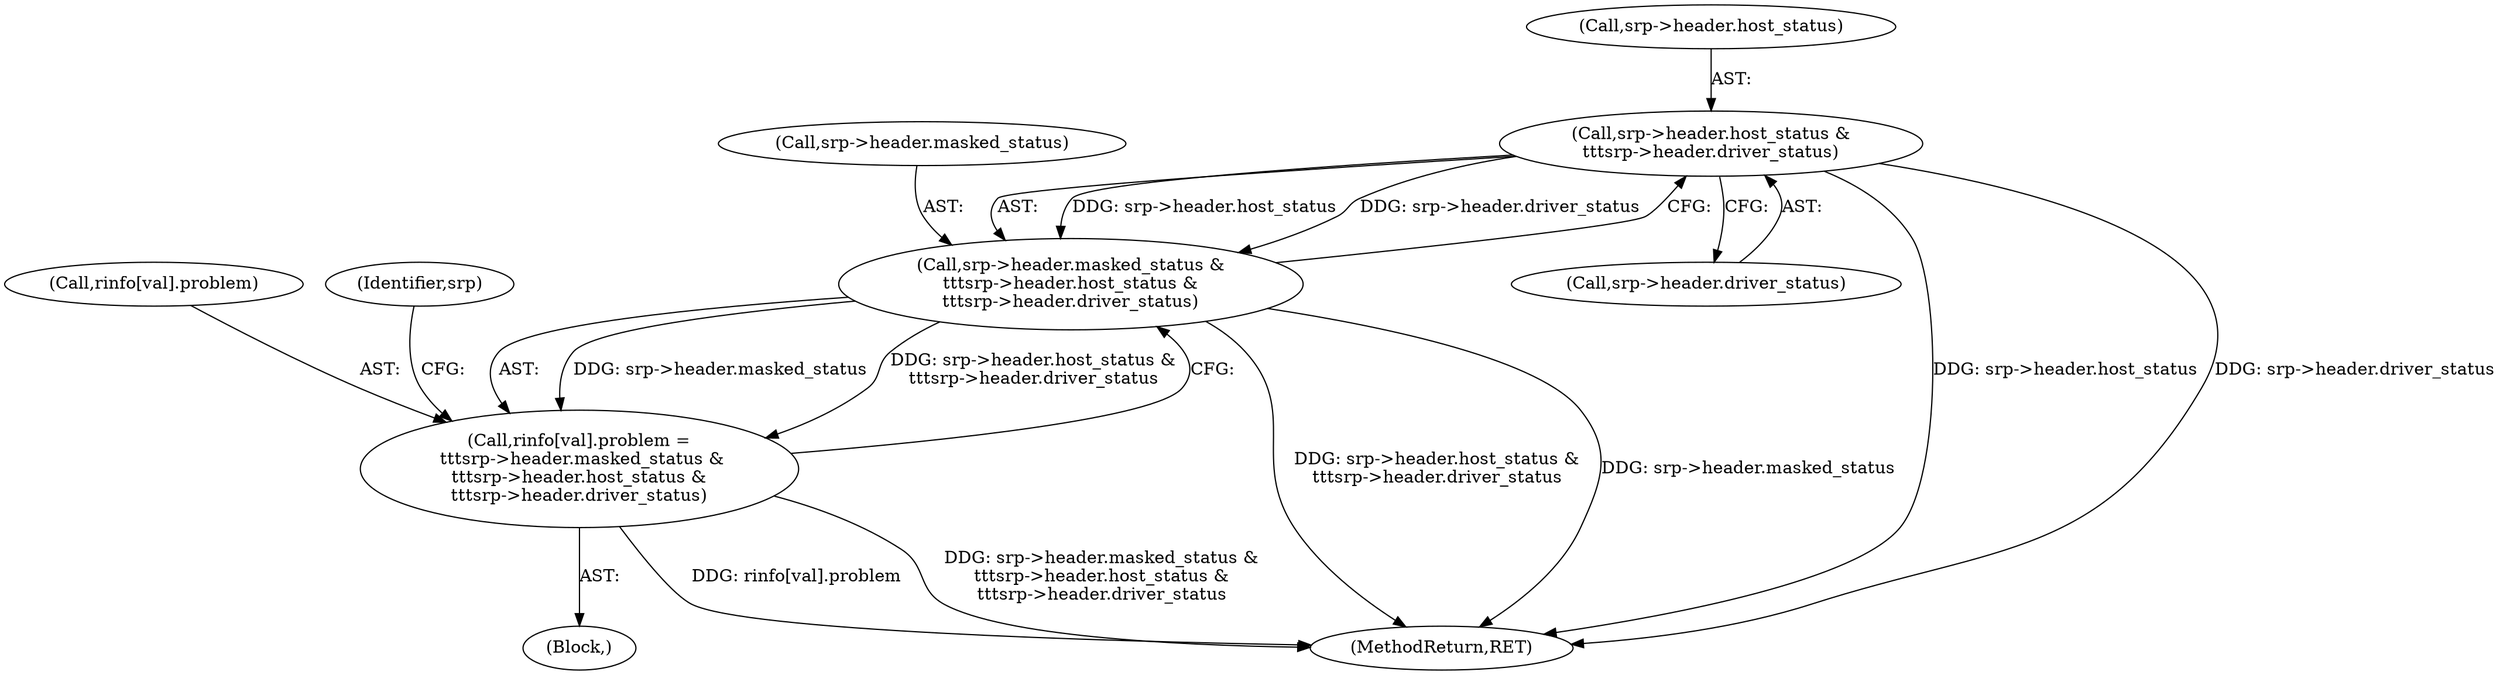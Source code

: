 digraph "0_linux_3e0097499839e0fe3af380410eababe5a47c4cf9@pointer" {
"1000139" [label="(Call,srp->header.host_status &\n\t\t\tsrp->header.driver_status)"];
"1000133" [label="(Call,srp->header.masked_status &\n\t\t\tsrp->header.host_status &\n\t\t\tsrp->header.driver_status)"];
"1000127" [label="(Call,rinfo[val].problem =\n \t\t\tsrp->header.masked_status &\n\t\t\tsrp->header.host_status &\n\t\t\tsrp->header.driver_status)"];
"1000133" [label="(Call,srp->header.masked_status &\n\t\t\tsrp->header.host_status &\n\t\t\tsrp->header.driver_status)"];
"1000145" [label="(Call,srp->header.driver_status)"];
"1000128" [label="(Call,rinfo[val].problem)"];
"1000139" [label="(Call,srp->header.host_status &\n\t\t\tsrp->header.driver_status)"];
"1000127" [label="(Call,rinfo[val].problem =\n \t\t\tsrp->header.masked_status &\n\t\t\tsrp->header.host_status &\n\t\t\tsrp->header.driver_status)"];
"1000235" [label="(MethodReturn,RET)"];
"1000152" [label="(Identifier,srp)"];
"1000134" [label="(Call,srp->header.masked_status)"];
"1000140" [label="(Call,srp->header.host_status)"];
"1000110" [label="(Block,)"];
"1000139" -> "1000133"  [label="AST: "];
"1000139" -> "1000145"  [label="CFG: "];
"1000140" -> "1000139"  [label="AST: "];
"1000145" -> "1000139"  [label="AST: "];
"1000133" -> "1000139"  [label="CFG: "];
"1000139" -> "1000235"  [label="DDG: srp->header.host_status"];
"1000139" -> "1000235"  [label="DDG: srp->header.driver_status"];
"1000139" -> "1000133"  [label="DDG: srp->header.host_status"];
"1000139" -> "1000133"  [label="DDG: srp->header.driver_status"];
"1000133" -> "1000127"  [label="AST: "];
"1000134" -> "1000133"  [label="AST: "];
"1000127" -> "1000133"  [label="CFG: "];
"1000133" -> "1000235"  [label="DDG: srp->header.host_status &\n\t\t\tsrp->header.driver_status"];
"1000133" -> "1000235"  [label="DDG: srp->header.masked_status"];
"1000133" -> "1000127"  [label="DDG: srp->header.masked_status"];
"1000133" -> "1000127"  [label="DDG: srp->header.host_status &\n\t\t\tsrp->header.driver_status"];
"1000127" -> "1000110"  [label="AST: "];
"1000128" -> "1000127"  [label="AST: "];
"1000152" -> "1000127"  [label="CFG: "];
"1000127" -> "1000235"  [label="DDG: rinfo[val].problem"];
"1000127" -> "1000235"  [label="DDG: srp->header.masked_status &\n\t\t\tsrp->header.host_status &\n\t\t\tsrp->header.driver_status"];
}
